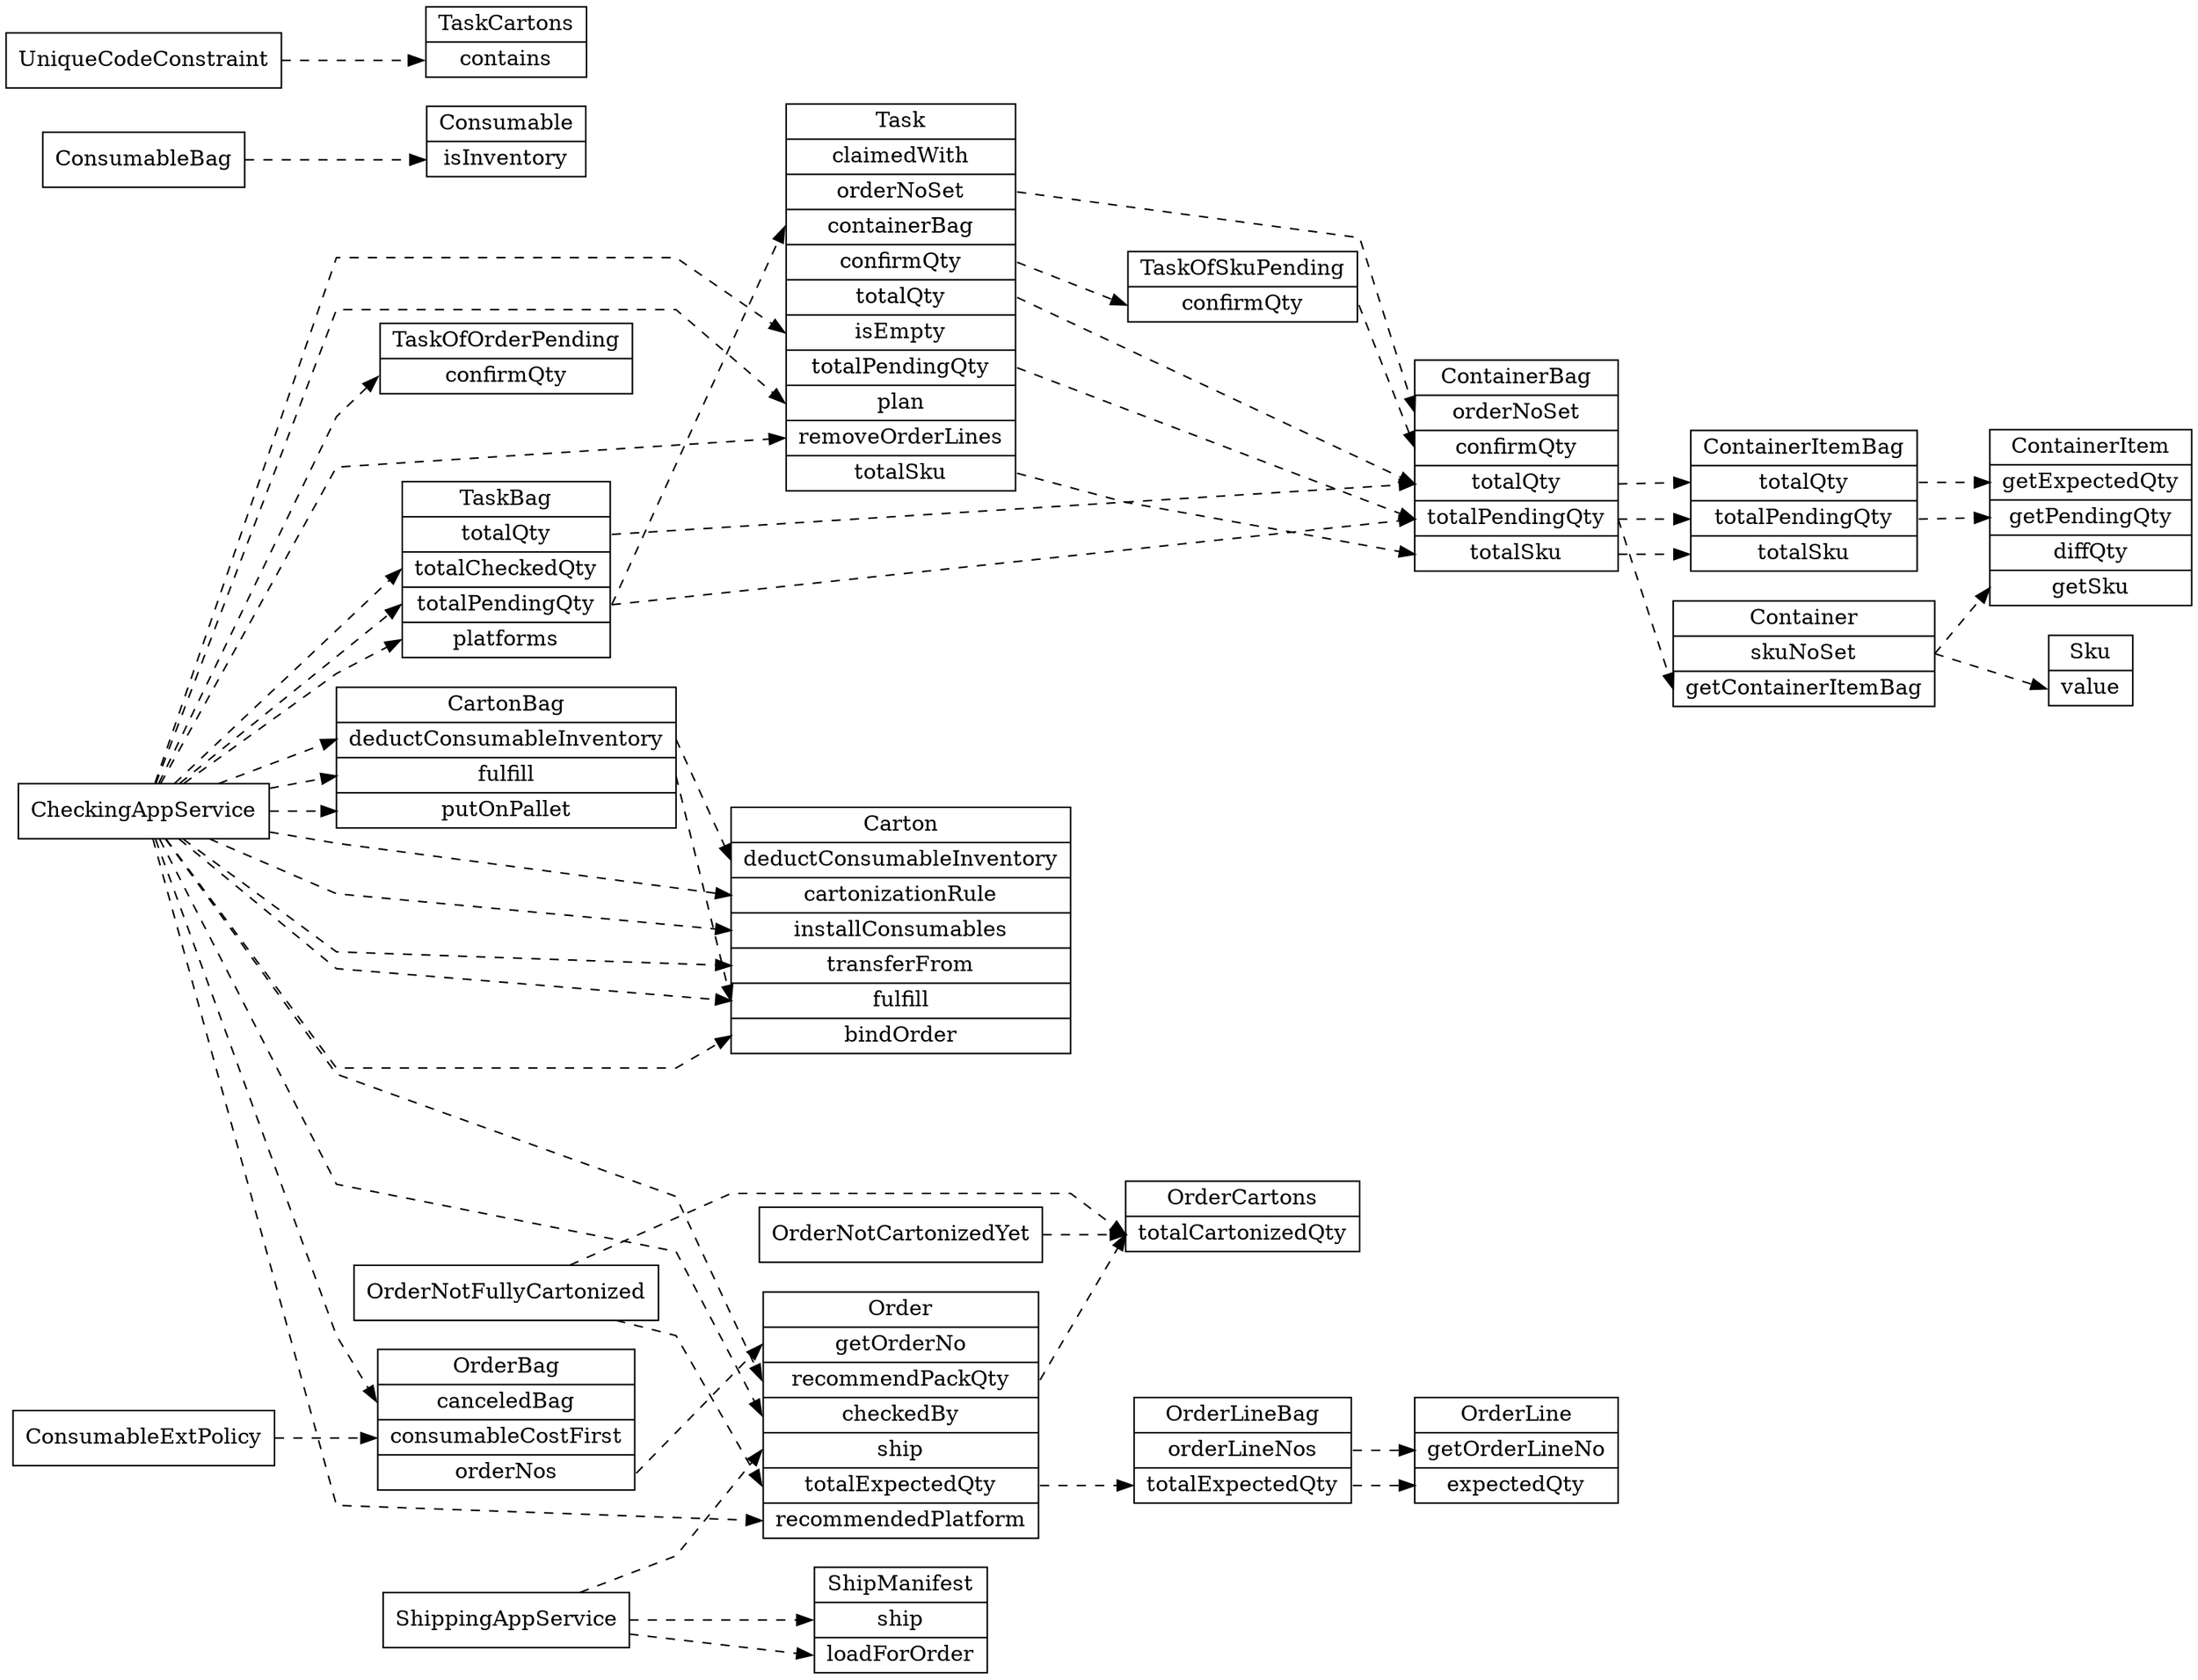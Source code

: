 digraph G {
   labelloc = "t";
   rankdir=LR;
   splines = polyline;
   node [shape=record];
   edge [style = dashed, fontsize=10];

   Carton [label="<Carton> Carton|<deductConsumableInventory> deductConsumableInventory|<cartonizationRule> cartonizationRule|<installConsumables> installConsumables|<transferFrom> transferFrom|<fulfill> fulfill|<bindOrder> bindOrder"];
   CartonBag [label="<CartonBag> CartonBag|<deductConsumableInventory> deductConsumableInventory|<fulfill> fulfill|<putOnPallet> putOnPallet"];
   Consumable [label="<Consumable> Consumable|<isInventory> isInventory"];
   Container [label="<Container> Container|<skuNoSet> skuNoSet|<getContainerItemBag> getContainerItemBag"];
   ContainerBag [label="<ContainerBag> ContainerBag|<orderNoSet> orderNoSet|<confirmQty> confirmQty|<totalQty> totalQty|<totalPendingQty> totalPendingQty|<totalSku> totalSku"];
   ContainerItem [label="<ContainerItem> ContainerItem|<getExpectedQty> getExpectedQty|<getPendingQty> getPendingQty|<diffQty> diffQty|<getSku> getSku"];
   ContainerItemBag [label="<ContainerItemBag> ContainerItemBag|<totalQty> totalQty|<totalPendingQty> totalPendingQty|<totalSku> totalSku"];
   Order [label="<Order> Order|<getOrderNo> getOrderNo|<recommendPackQty> recommendPackQty|<checkedBy> checkedBy|<ship> ship|<totalExpectedQty> totalExpectedQty|<recommendedPlatform> recommendedPlatform"];
   OrderBag [label="<OrderBag> OrderBag|<canceledBag> canceledBag|<consumableCostFirst> consumableCostFirst|<orderNos> orderNos"];
   OrderCartons [label="<OrderCartons> OrderCartons|<totalCartonizedQty> totalCartonizedQty"];
   OrderLine [label="<OrderLine> OrderLine|<getOrderLineNo> getOrderLineNo|<expectedQty> expectedQty"];
   OrderLineBag [label="<OrderLineBag> OrderLineBag|<orderLineNos> orderLineNos|<totalExpectedQty> totalExpectedQty"];
   ShipManifest [label="<ShipManifest> ShipManifest|<ship> ship|<loadForOrder> loadForOrder"];
   Sku [label="<Sku> Sku|<value> value"];
   Task [label="<Task> Task|<claimedWith> claimedWith|<orderNoSet> orderNoSet|<containerBag> containerBag|<confirmQty> confirmQty|<totalQty> totalQty|<isEmpty> isEmpty|<totalPendingQty> totalPendingQty|<plan> plan|<removeOrderLines> removeOrderLines|<totalSku> totalSku"];
   TaskBag [label="<TaskBag> TaskBag|<totalQty> totalQty|<totalCheckedQty> totalCheckedQty|<totalPendingQty> totalPendingQty|<platforms> platforms"];
   TaskCartons [label="<TaskCartons> TaskCartons|<contains> contains"];
   TaskOfOrderPending [label="<TaskOfOrderPending> TaskOfOrderPending|<confirmQty> confirmQty"];
   TaskOfSkuPending [label="<TaskOfSkuPending> TaskOfSkuPending|<confirmQty> confirmQty"];

   CartonBag:deductConsumableInventory -> Carton:deductConsumableInventory
   CartonBag:fulfill -> Carton:fulfill
   CheckingAppService -> TaskOfOrderPending:confirmQty
   CheckingAppService -> CartonBag:fulfill
   CheckingAppService -> CartonBag:putOnPallet
   CheckingAppService -> Order:checkedBy
   CheckingAppService -> CartonBag:deductConsumableInventory
   CheckingAppService -> Carton:cartonizationRule
   CheckingAppService -> Carton:bindOrder
   CheckingAppService -> Carton:transferFrom
   CheckingAppService -> OrderBag:canceledBag
   CheckingAppService -> Order:recommendPackQty
   CheckingAppService -> Carton:installConsumables
   CheckingAppService -> Carton:fulfill
   CheckingAppService -> Order:recommendedPlatform
   CheckingAppService -> TaskBag:platforms
   CheckingAppService -> TaskBag:totalCheckedQty
   CheckingAppService -> TaskBag:totalPendingQty
   CheckingAppService -> Task:removeOrderLines
   CheckingAppService -> Task:isEmpty
   CheckingAppService -> Task:plan
   ConsumableBag:inventoryControlBag -> Consumable:isInventory
   ConsumableExtPolicy -> OrderBag:consumableCostFirst
   ContainerBag:totalPendingQty -> ContainerItemBag:totalPendingQty
   ContainerBag:totalPendingQty -> Container:getContainerItemBag
   ContainerBag:totalQty -> ContainerItemBag:totalQty
   ContainerBag:totalSku -> ContainerItemBag:totalSku
   ContainerItemBag:totalPendingQty -> ContainerItem:getPendingQty
   ContainerItemBag:totalQty -> ContainerItem:getExpectedQty
   Container:skuNoSet -> Sku:value
   Container:skuNoSet -> ContainerItem:getSku
   OrderBag:orderNos -> Order:getOrderNo
   OrderLineBag:orderLineNos -> OrderLine:getOrderLineNo
   OrderLineBag:totalExpectedQty -> OrderLine:expectedQty
   OrderNotCartonizedYet -> OrderCartons:totalCartonizedQty
   OrderNotFullyCartonized -> Order:totalExpectedQty
   OrderNotFullyCartonized -> OrderCartons:totalCartonizedQty
   Order:recommendPackQty -> OrderCartons:totalCartonizedQty
   Order:totalExpectedQty -> OrderLineBag:totalExpectedQty
   ShippingAppService -> ShipManifest:loadForOrder
   ShippingAppService -> ShipManifest:ship
   ShippingAppService -> Order:ship
   TaskBag:totalPendingQty -> ContainerBag:totalPendingQty
   TaskBag:totalPendingQty -> Task:containerBag
   TaskBag:totalQty -> ContainerBag:totalQty
   TaskOfSkuPending:confirmQty -> ContainerBag:confirmQty
   Task:confirmQty -> TaskOfSkuPending:confirmQty
   Task:orderNoSet -> ContainerBag:orderNoSet
   Task:totalPendingQty -> ContainerBag:totalPendingQty
   Task:totalQty -> ContainerBag:totalQty
   Task:totalSku -> ContainerBag:totalSku
   UniqueCodeConstraint -> TaskCartons:contains
}